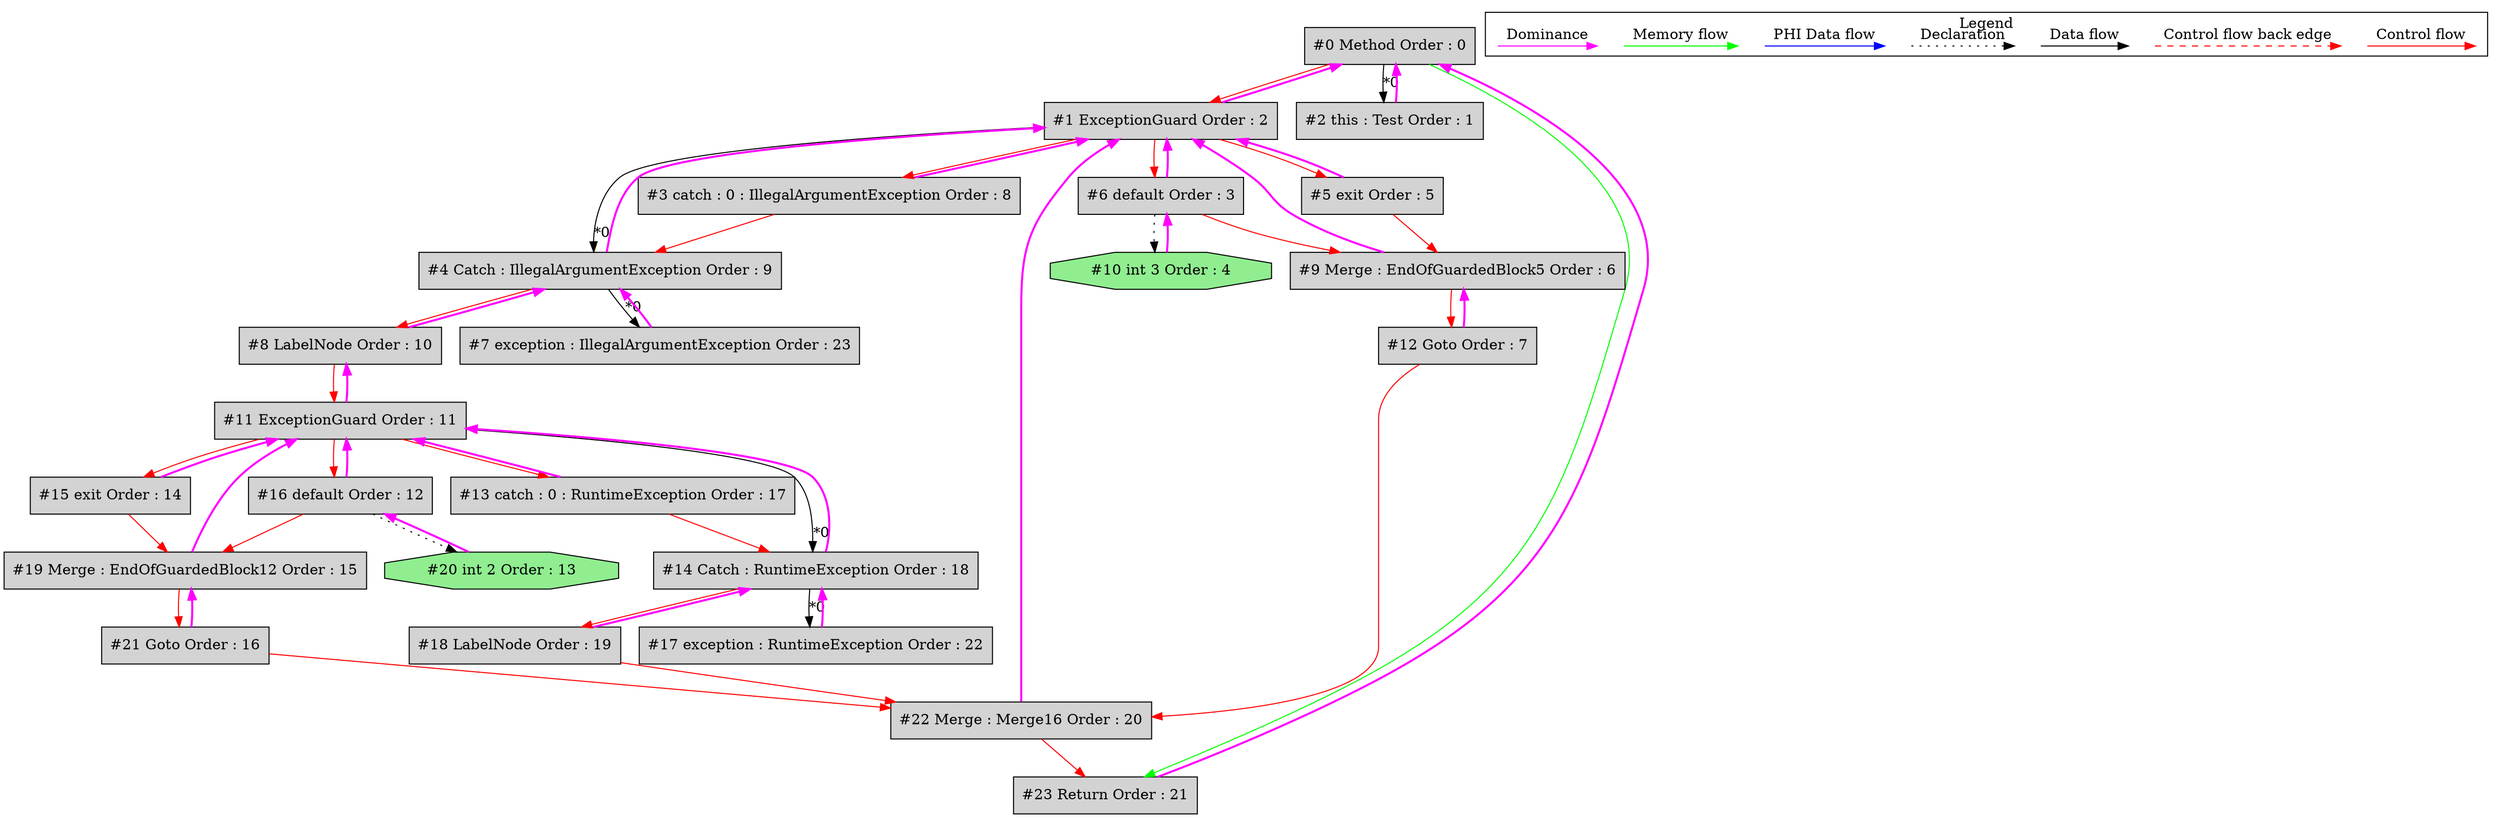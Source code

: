 digraph debugoutput {
 ordering="in";
 node0[label="#0 Method Order : 0",shape=box, fillcolor=lightgrey, style=filled];
 node1[label="#1 ExceptionGuard Order : 2",shape=box, fillcolor=lightgrey, style=filled];
 node1 -> node0[dir="forward" color="fuchsia" penwidth="2"];
 node0 -> node1[labeldistance=2, color=red, fontcolor=red];
 node2[label="#2 this : Test Order : 1",shape=box, fillcolor=lightgrey, style=filled];
 node2 -> node0[dir="forward" color="fuchsia" penwidth="2"];
 node0 -> node2[headlabel="*0", labeldistance=2];
 node3[label="#3 catch : 0 : IllegalArgumentException Order : 8",shape=box, fillcolor=lightgrey, style=filled];
 node3 -> node1[dir="forward" color="fuchsia" penwidth="2"];
 node1 -> node3[labeldistance=2, color=red, fontcolor=red];
 node4[label="#4 Catch : IllegalArgumentException Order : 9",shape=box, fillcolor=lightgrey, style=filled];
 node4 -> node1[dir="forward" color="fuchsia" penwidth="2"];
 node1 -> node4[headlabel="*0", labeldistance=2];
 node3 -> node4[labeldistance=2, color=red, fontcolor=red];
 node5[label="#5 exit Order : 5",shape=box, fillcolor=lightgrey, style=filled];
 node5 -> node1[dir="forward" color="fuchsia" penwidth="2"];
 node1 -> node5[labeldistance=2, color=red, fontcolor=red];
 node6[label="#6 default Order : 3",shape=box, fillcolor=lightgrey, style=filled];
 node6 -> node1[dir="forward" color="fuchsia" penwidth="2"];
 node1 -> node6[labeldistance=2, color=red, fontcolor=red];
 node7[label="#7 exception : IllegalArgumentException Order : 23",shape=box, fillcolor=lightgrey, style=filled];
 node7 -> node4[dir="forward" color="fuchsia" penwidth="2"];
 node4 -> node7[headlabel="*0", labeldistance=2];
 node8[label="#8 LabelNode Order : 10",shape=box, fillcolor=lightgrey, style=filled];
 node8 -> node4[dir="forward" color="fuchsia" penwidth="2"];
 node4 -> node8[labeldistance=2, color=red, fontcolor=red];
 node9[label="#9 Merge : EndOfGuardedBlock5 Order : 6",shape=box, fillcolor=lightgrey, style=filled];
 node9 -> node1[dir="forward" color="fuchsia" penwidth="2"];
 node6 -> node9[labeldistance=2, color=red, fontcolor=red];
 node5 -> node9[labeldistance=2, color=red, fontcolor=red];
 node10[label="#10 int 3 Order : 4",shape=octagon, fillcolor=lightgreen, style=filled];
 node10 -> node6[dir="forward" color="fuchsia" penwidth="2"];
 node6 -> node10[style=dotted];
 node11[label="#11 ExceptionGuard Order : 11",shape=box, fillcolor=lightgrey, style=filled];
 node11 -> node8[dir="forward" color="fuchsia" penwidth="2"];
 node8 -> node11[labeldistance=2, color=red, fontcolor=red];
 node12[label="#12 Goto Order : 7",shape=box, fillcolor=lightgrey, style=filled];
 node12 -> node9[dir="forward" color="fuchsia" penwidth="2"];
 node9 -> node12[labeldistance=2, color=red, fontcolor=red];
 node13[label="#13 catch : 0 : RuntimeException Order : 17",shape=box, fillcolor=lightgrey, style=filled];
 node13 -> node11[dir="forward" color="fuchsia" penwidth="2"];
 node11 -> node13[labeldistance=2, color=red, fontcolor=red];
 node14[label="#14 Catch : RuntimeException Order : 18",shape=box, fillcolor=lightgrey, style=filled];
 node14 -> node11[dir="forward" color="fuchsia" penwidth="2"];
 node11 -> node14[headlabel="*0", labeldistance=2];
 node13 -> node14[labeldistance=2, color=red, fontcolor=red];
 node15[label="#15 exit Order : 14",shape=box, fillcolor=lightgrey, style=filled];
 node15 -> node11[dir="forward" color="fuchsia" penwidth="2"];
 node11 -> node15[labeldistance=2, color=red, fontcolor=red];
 node16[label="#16 default Order : 12",shape=box, fillcolor=lightgrey, style=filled];
 node16 -> node11[dir="forward" color="fuchsia" penwidth="2"];
 node11 -> node16[labeldistance=2, color=red, fontcolor=red];
 node17[label="#17 exception : RuntimeException Order : 22",shape=box, fillcolor=lightgrey, style=filled];
 node17 -> node14[dir="forward" color="fuchsia" penwidth="2"];
 node14 -> node17[headlabel="*0", labeldistance=2];
 node18[label="#18 LabelNode Order : 19",shape=box, fillcolor=lightgrey, style=filled];
 node18 -> node14[dir="forward" color="fuchsia" penwidth="2"];
 node14 -> node18[labeldistance=2, color=red, fontcolor=red];
 node19[label="#19 Merge : EndOfGuardedBlock12 Order : 15",shape=box, fillcolor=lightgrey, style=filled];
 node19 -> node11[dir="forward" color="fuchsia" penwidth="2"];
 node16 -> node19[labeldistance=2, color=red, fontcolor=red];
 node15 -> node19[labeldistance=2, color=red, fontcolor=red];
 node20[label="#20 int 2 Order : 13",shape=octagon, fillcolor=lightgreen, style=filled];
 node20 -> node16[dir="forward" color="fuchsia" penwidth="2"];
 node16 -> node20[style=dotted];
 node21[label="#21 Goto Order : 16",shape=box, fillcolor=lightgrey, style=filled];
 node21 -> node19[dir="forward" color="fuchsia" penwidth="2"];
 node19 -> node21[labeldistance=2, color=red, fontcolor=red];
 node22[label="#22 Merge : Merge16 Order : 20",shape=box, fillcolor=lightgrey, style=filled];
 node22 -> node1[dir="forward" color="fuchsia" penwidth="2"];
 node12 -> node22[labeldistance=2, color=red, fontcolor=red];
 node21 -> node22[labeldistance=2, color=red, fontcolor=red];
 node18 -> node22[labeldistance=2, color=red, fontcolor=red];
 node23[label="#23 Return Order : 21",shape=box, fillcolor=lightgrey, style=filled];
 node23 -> node0[dir="forward" color="fuchsia" penwidth="2"];
 node22 -> node23[labeldistance=2, color=red, fontcolor=red];
 node0 -> node23[labeldistance=2, color=green, constraint=false];
 subgraph cluster_000 {
  label = "Legend";
  node [shape=point]
  {
   rank=same;
   c0 [style = invis];
   c1 [style = invis];
   c2 [style = invis];
   c3 [style = invis];
   d0 [style = invis];
   d1 [style = invis];
   d2 [style = invis];
   d3 [style = invis];
   d4 [style = invis];
   d5 [style = invis];
   d6 [style = invis];
   d7 [style = invis];
   d8 [style = invis];
   d9 [style = invis];
  }
  c0 -> c1 [label="Control flow", style=solid, color=red]
  c2 -> c3 [label="Control flow back edge", style=dashed, color=red]
  d0 -> d1 [label="Data flow"]
  d2 -> d3 [label="Declaration", style=dotted]
  d4 -> d5 [label="PHI Data flow", color=blue]
  d6 -> d7 [label="Memory flow", color=green]
  d8 -> d9 [label="Dominance", color=fuchsia, style=solid]
 }

}
